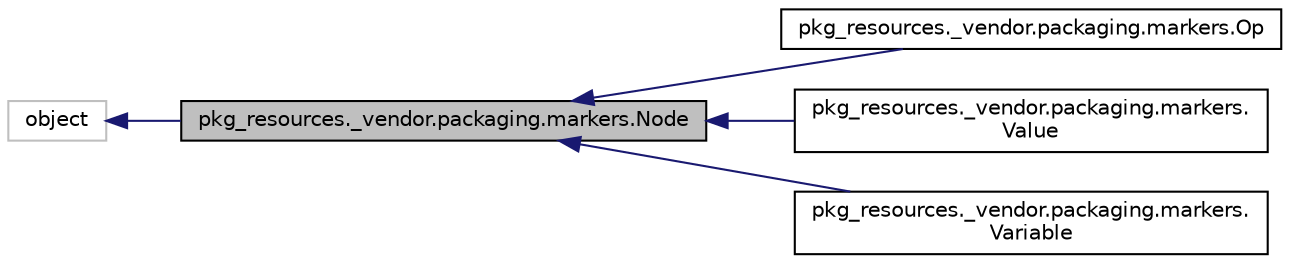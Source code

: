 digraph "pkg_resources._vendor.packaging.markers.Node"
{
 // LATEX_PDF_SIZE
  edge [fontname="Helvetica",fontsize="10",labelfontname="Helvetica",labelfontsize="10"];
  node [fontname="Helvetica",fontsize="10",shape=record];
  rankdir="LR";
  Node1 [label="pkg_resources._vendor.packaging.markers.Node",height=0.2,width=0.4,color="black", fillcolor="grey75", style="filled", fontcolor="black",tooltip=" "];
  Node2 -> Node1 [dir="back",color="midnightblue",fontsize="10",style="solid"];
  Node2 [label="object",height=0.2,width=0.4,color="grey75", fillcolor="white", style="filled",tooltip=" "];
  Node1 -> Node3 [dir="back",color="midnightblue",fontsize="10",style="solid"];
  Node3 [label="pkg_resources._vendor.packaging.markers.Op",height=0.2,width=0.4,color="black", fillcolor="white", style="filled",URL="$classpkg__resources_1_1__vendor_1_1packaging_1_1markers_1_1_op.html",tooltip=" "];
  Node1 -> Node4 [dir="back",color="midnightblue",fontsize="10",style="solid"];
  Node4 [label="pkg_resources._vendor.packaging.markers.\lValue",height=0.2,width=0.4,color="black", fillcolor="white", style="filled",URL="$classpkg__resources_1_1__vendor_1_1packaging_1_1markers_1_1_value.html",tooltip=" "];
  Node1 -> Node5 [dir="back",color="midnightblue",fontsize="10",style="solid"];
  Node5 [label="pkg_resources._vendor.packaging.markers.\lVariable",height=0.2,width=0.4,color="black", fillcolor="white", style="filled",URL="$classpkg__resources_1_1__vendor_1_1packaging_1_1markers_1_1_variable.html",tooltip=" "];
}
